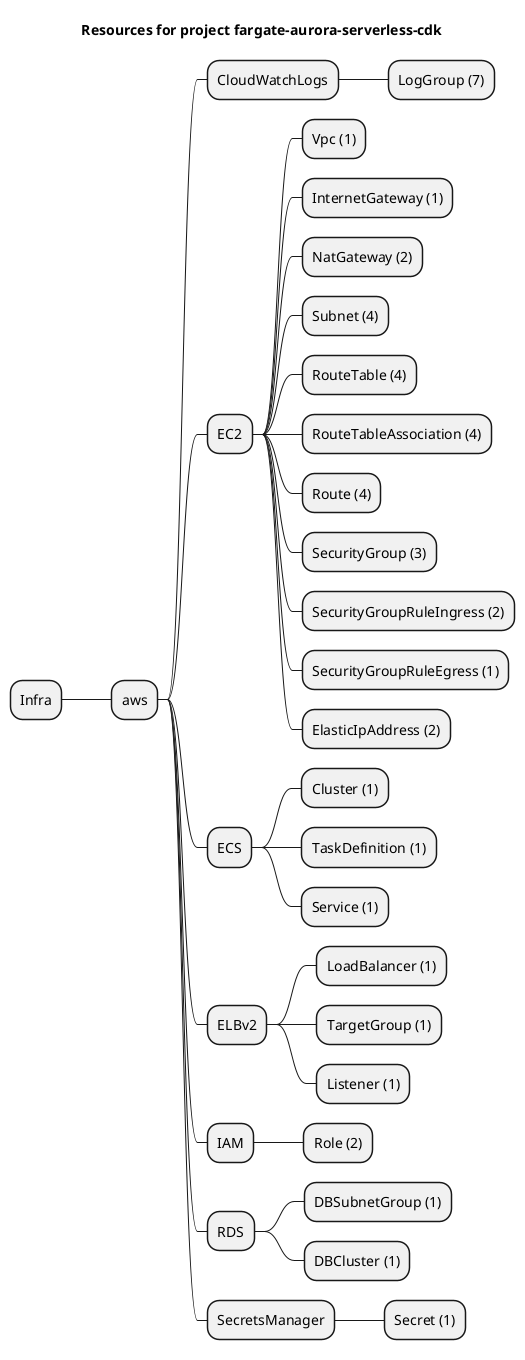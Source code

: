 @startmindmap
title Resources for project fargate-aurora-serverless-cdk
skinparam monochrome true
+ Infra
++ aws
+++ CloudWatchLogs
++++ LogGroup (7)
+++ EC2
++++ Vpc (1)
++++ InternetGateway (1)
++++ NatGateway (2)
++++ Subnet (4)
++++ RouteTable (4)
++++ RouteTableAssociation (4)
++++ Route (4)
++++ SecurityGroup (3)
++++ SecurityGroupRuleIngress (2)
++++ SecurityGroupRuleEgress (1)
++++ ElasticIpAddress (2)
+++ ECS
++++ Cluster (1)
++++ TaskDefinition (1)
++++ Service (1)
+++ ELBv2
++++ LoadBalancer (1)
++++ TargetGroup (1)
++++ Listener (1)
+++ IAM
++++ Role (2)
+++ RDS
++++ DBSubnetGroup (1)
++++ DBCluster (1)
+++ SecretsManager
++++ Secret (1)
@endmindmap